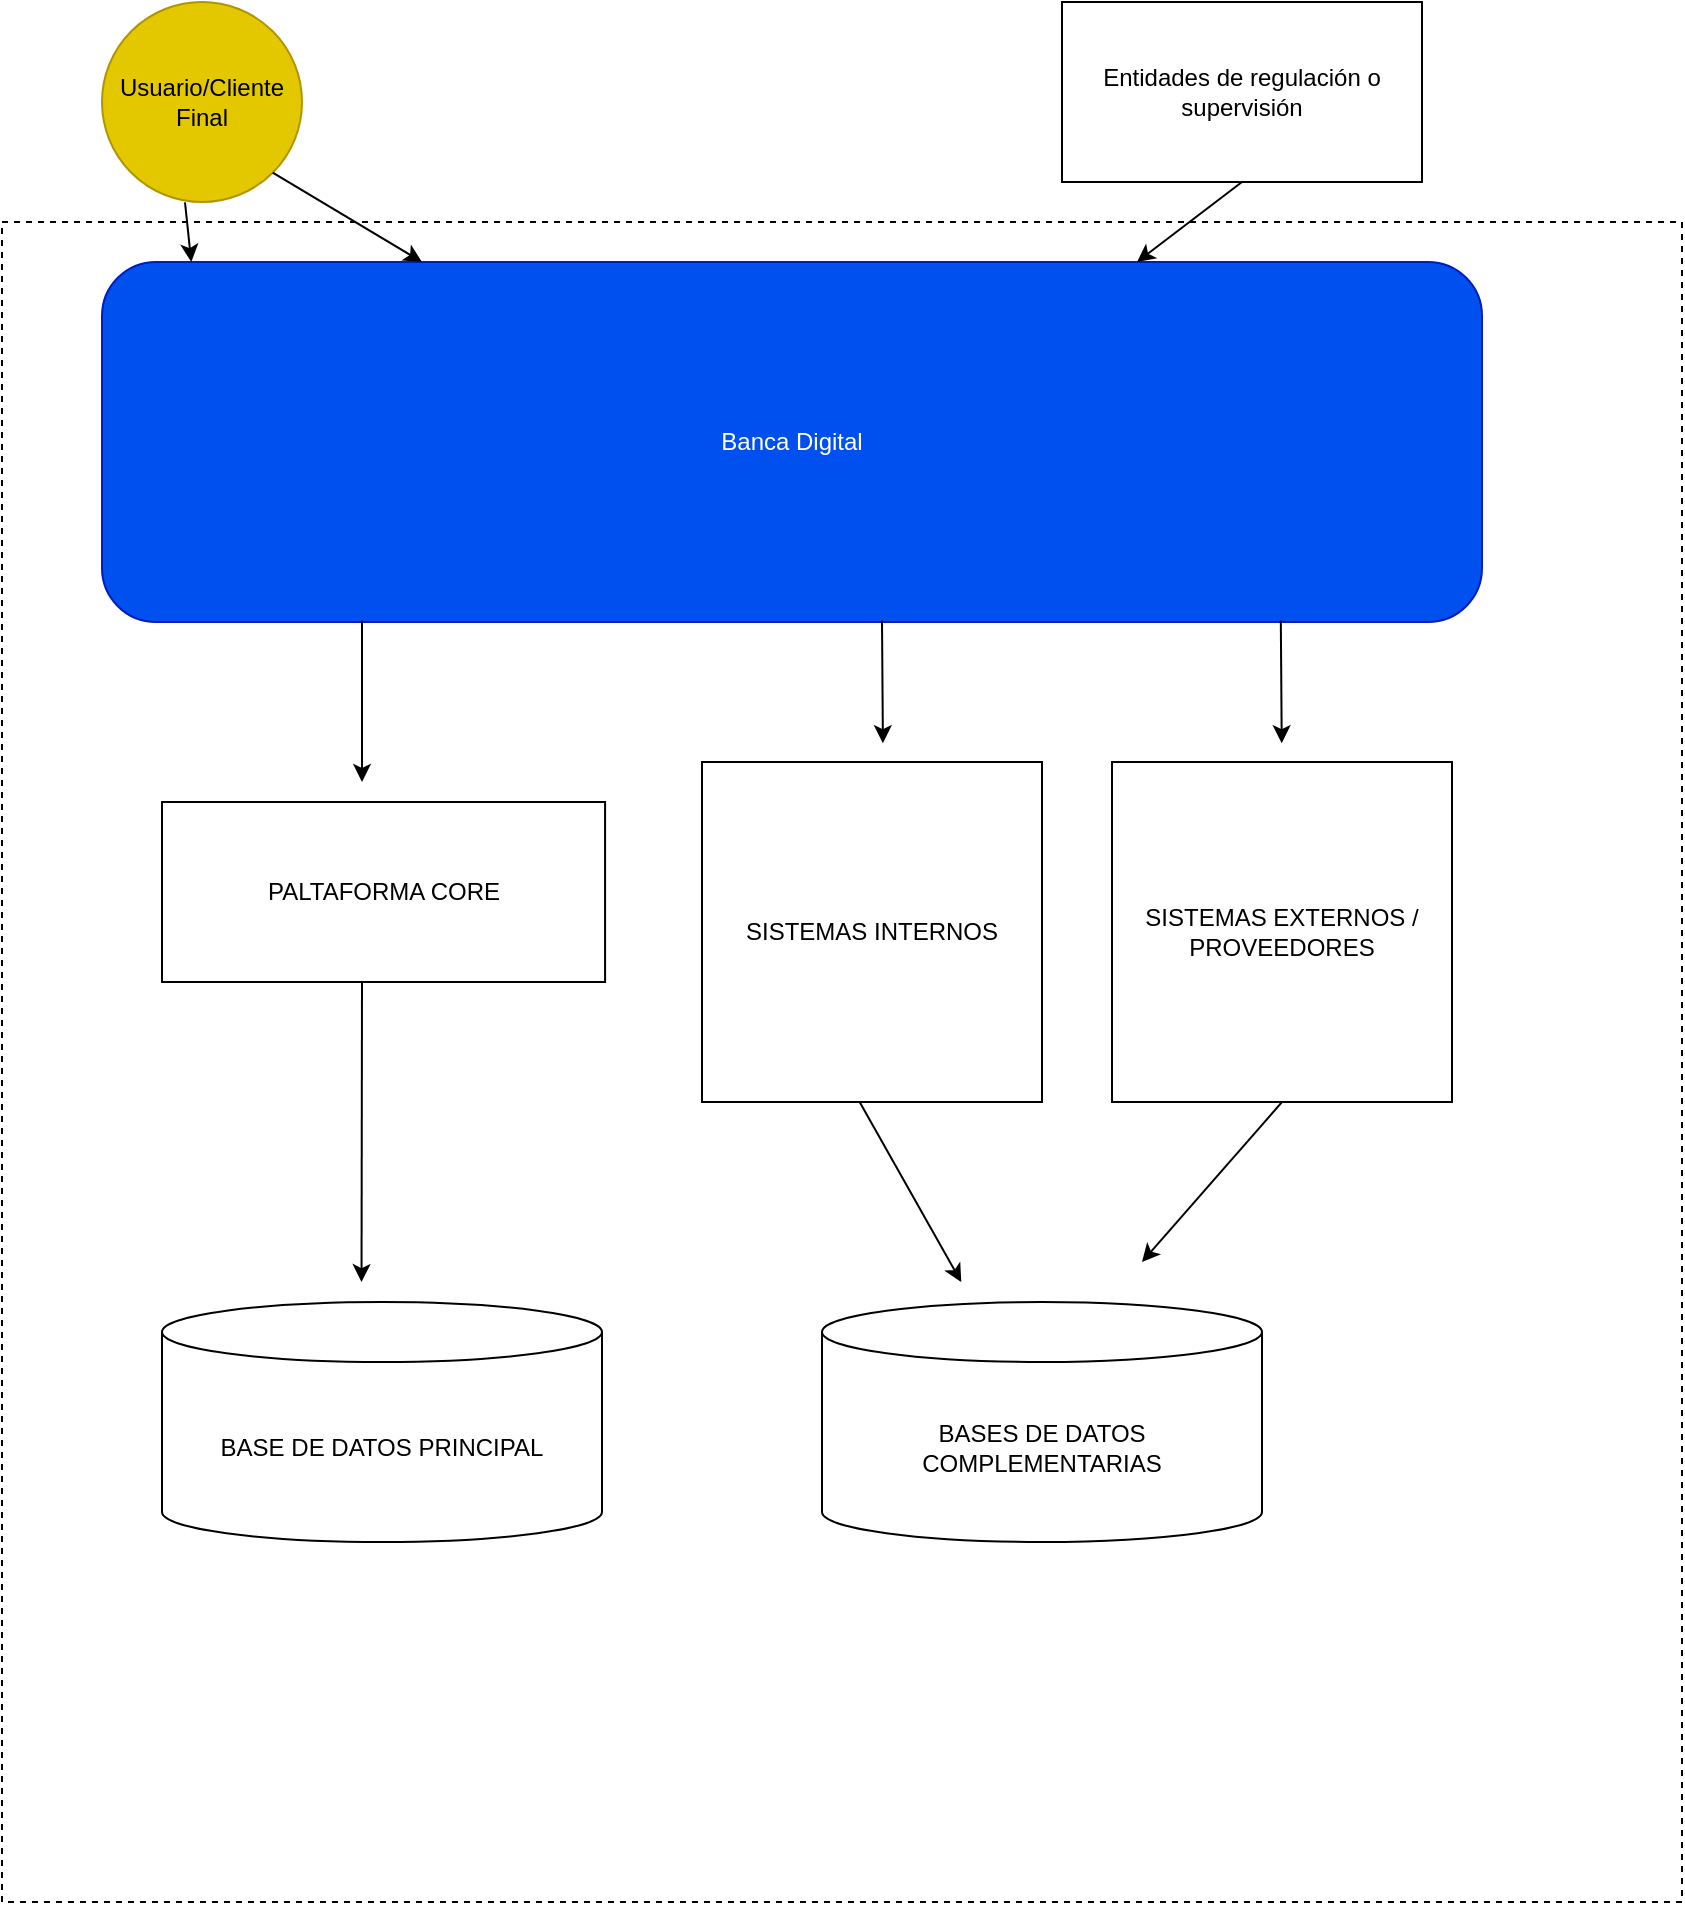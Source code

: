 <mxfile version="24.7.17">
  <diagram name="Página-1" id="KKsaG1l4kRRsD33VkrkY">
    <mxGraphModel dx="794" dy="511" grid="1" gridSize="10" guides="1" tooltips="1" connect="1" arrows="1" fold="1" page="1" pageScale="1" pageWidth="827" pageHeight="1169" math="0" shadow="0">
      <root>
        <mxCell id="0" />
        <mxCell id="1" parent="0" />
        <mxCell id="aVBGOggo3_6Yv5FDYEzX-50" value="" style="whiteSpace=wrap;html=1;aspect=fixed;dashed=1;" parent="1" vertex="1">
          <mxGeometry x="30" y="210" width="840" height="840" as="geometry" />
        </mxCell>
        <mxCell id="aVBGOggo3_6Yv5FDYEzX-1" value="Usuario/Cliente Final" style="ellipse;whiteSpace=wrap;html=1;aspect=fixed;fillColor=#e3c800;fontColor=#000000;strokeColor=#B09500;" parent="1" vertex="1">
          <mxGeometry x="80" y="100" width="100" height="100" as="geometry" />
        </mxCell>
        <mxCell id="aVBGOggo3_6Yv5FDYEzX-2" value="Entidades de regulación o supervisión" style="rounded=0;whiteSpace=wrap;html=1;" parent="1" vertex="1">
          <mxGeometry x="560" y="100" width="180" height="90" as="geometry" />
        </mxCell>
        <mxCell id="aVBGOggo3_6Yv5FDYEzX-4" value="Banca Digital" style="rounded=1;whiteSpace=wrap;html=1;fillColor=#0050ef;fontColor=#ffffff;strokeColor=#001DBC;" parent="1" vertex="1">
          <mxGeometry x="80" y="230" width="690" height="180" as="geometry" />
        </mxCell>
        <mxCell id="aVBGOggo3_6Yv5FDYEzX-6" value="" style="endArrow=classic;html=1;rounded=0;exitX=0.5;exitY=1;exitDx=0;exitDy=0;entryX=0.75;entryY=0;entryDx=0;entryDy=0;" parent="1" source="aVBGOggo3_6Yv5FDYEzX-2" target="aVBGOggo3_6Yv5FDYEzX-4" edge="1">
          <mxGeometry width="50" height="50" relative="1" as="geometry">
            <mxPoint x="380" y="290" as="sourcePoint" />
            <mxPoint x="430" y="240" as="targetPoint" />
          </mxGeometry>
        </mxCell>
        <mxCell id="aVBGOggo3_6Yv5FDYEzX-7" value="PALTAFORMA CORE" style="rounded=0;whiteSpace=wrap;html=1;" parent="1" vertex="1">
          <mxGeometry x="110" y="500" width="221.54" height="90" as="geometry" />
        </mxCell>
        <mxCell id="aVBGOggo3_6Yv5FDYEzX-11" value="SISTEMAS EXTERNOS / PROVEEDORES" style="rounded=0;whiteSpace=wrap;html=1;" parent="1" vertex="1">
          <mxGeometry x="585" y="480" width="170" height="170" as="geometry" />
        </mxCell>
        <mxCell id="aVBGOggo3_6Yv5FDYEzX-13" value="" style="endArrow=classic;html=1;rounded=0;entryX=0.467;entryY=0.023;entryDx=0;entryDy=0;entryPerimeter=0;" parent="1" edge="1">
          <mxGeometry width="50" height="50" relative="1" as="geometry">
            <mxPoint x="669.41" y="409.22" as="sourcePoint" />
            <mxPoint x="669.869" y="470.6" as="targetPoint" />
          </mxGeometry>
        </mxCell>
        <mxCell id="aVBGOggo3_6Yv5FDYEzX-16" value="" style="endArrow=classic;html=1;rounded=0;exitX=0.415;exitY=1.002;exitDx=0;exitDy=0;exitPerimeter=0;entryX=0.372;entryY=0;entryDx=0;entryDy=0;entryPerimeter=0;" parent="1" source="aVBGOggo3_6Yv5FDYEzX-1" edge="1">
          <mxGeometry width="50" height="50" relative="1" as="geometry">
            <mxPoint x="410" y="380" as="sourcePoint" />
            <mxPoint x="124.64" y="230" as="targetPoint" />
          </mxGeometry>
        </mxCell>
        <mxCell id="aVBGOggo3_6Yv5FDYEzX-17" value="" style="endArrow=classic;html=1;rounded=0;exitX=1;exitY=1;exitDx=0;exitDy=0;entryX=0;entryY=0;entryDx=0;entryDy=0;" parent="1" source="aVBGOggo3_6Yv5FDYEzX-1" edge="1">
          <mxGeometry width="50" height="50" relative="1" as="geometry">
            <mxPoint x="410" y="380" as="sourcePoint" />
            <mxPoint x="240" y="230" as="targetPoint" />
          </mxGeometry>
        </mxCell>
        <mxCell id="aVBGOggo3_6Yv5FDYEzX-21" value="SISTEMAS INTERNOS" style="rounded=0;whiteSpace=wrap;html=1;" parent="1" vertex="1">
          <mxGeometry x="380" y="480" width="170" height="170" as="geometry" />
        </mxCell>
        <mxCell id="aVBGOggo3_6Yv5FDYEzX-24" value="" style="endArrow=classic;html=1;rounded=0;entryX=0.467;entryY=0.023;entryDx=0;entryDy=0;entryPerimeter=0;" parent="1" edge="1">
          <mxGeometry width="50" height="50" relative="1" as="geometry">
            <mxPoint x="470" y="409.22" as="sourcePoint" />
            <mxPoint x="470.459" y="470.6" as="targetPoint" />
          </mxGeometry>
        </mxCell>
        <mxCell id="aVBGOggo3_6Yv5FDYEzX-25" value="" style="endArrow=classic;html=1;rounded=0;" parent="1" edge="1">
          <mxGeometry width="50" height="50" relative="1" as="geometry">
            <mxPoint x="210" y="409.22" as="sourcePoint" />
            <mxPoint x="210" y="490" as="targetPoint" />
          </mxGeometry>
        </mxCell>
        <mxCell id="aVBGOggo3_6Yv5FDYEzX-37" value="BASE DE DATOS PRINCIPAL" style="shape=cylinder3;whiteSpace=wrap;html=1;boundedLbl=1;backgroundOutline=1;size=15;" parent="1" vertex="1">
          <mxGeometry x="110" y="750" width="220" height="120" as="geometry" />
        </mxCell>
        <mxCell id="aVBGOggo3_6Yv5FDYEzX-38" value="" style="endArrow=classic;html=1;rounded=0;entryX=0.214;entryY=0.631;entryDx=0;entryDy=0;entryPerimeter=0;" parent="1" target="aVBGOggo3_6Yv5FDYEzX-50" edge="1">
          <mxGeometry width="50" height="50" relative="1" as="geometry">
            <mxPoint x="210" y="590" as="sourcePoint" />
            <mxPoint x="210" y="640" as="targetPoint" />
          </mxGeometry>
        </mxCell>
        <mxCell id="aVBGOggo3_6Yv5FDYEzX-46" value="" style="endArrow=classic;html=1;rounded=0;entryX=0.571;entryY=0.631;entryDx=0;entryDy=0;entryPerimeter=0;" parent="1" target="aVBGOggo3_6Yv5FDYEzX-50" edge="1">
          <mxGeometry width="50" height="50" relative="1" as="geometry">
            <mxPoint x="458.82" y="650" as="sourcePoint" />
            <mxPoint x="480" y="740" as="targetPoint" />
          </mxGeometry>
        </mxCell>
        <mxCell id="aVBGOggo3_6Yv5FDYEzX-48" value="" style="endArrow=classic;html=1;rounded=0;exitX=0.5;exitY=1;exitDx=0;exitDy=0;" parent="1" source="aVBGOggo3_6Yv5FDYEzX-11" edge="1">
          <mxGeometry width="50" height="50" relative="1" as="geometry">
            <mxPoint x="630" y="800" as="sourcePoint" />
            <mxPoint x="600" y="730" as="targetPoint" />
          </mxGeometry>
        </mxCell>
        <mxCell id="fvCRyORqZFGxJxRMPkKA-1" value="BASES DE DATOS COMPLEMENTARIAS" style="shape=cylinder3;whiteSpace=wrap;html=1;boundedLbl=1;backgroundOutline=1;size=15;" parent="1" vertex="1">
          <mxGeometry x="440" y="750" width="220" height="120" as="geometry" />
        </mxCell>
      </root>
    </mxGraphModel>
  </diagram>
</mxfile>
